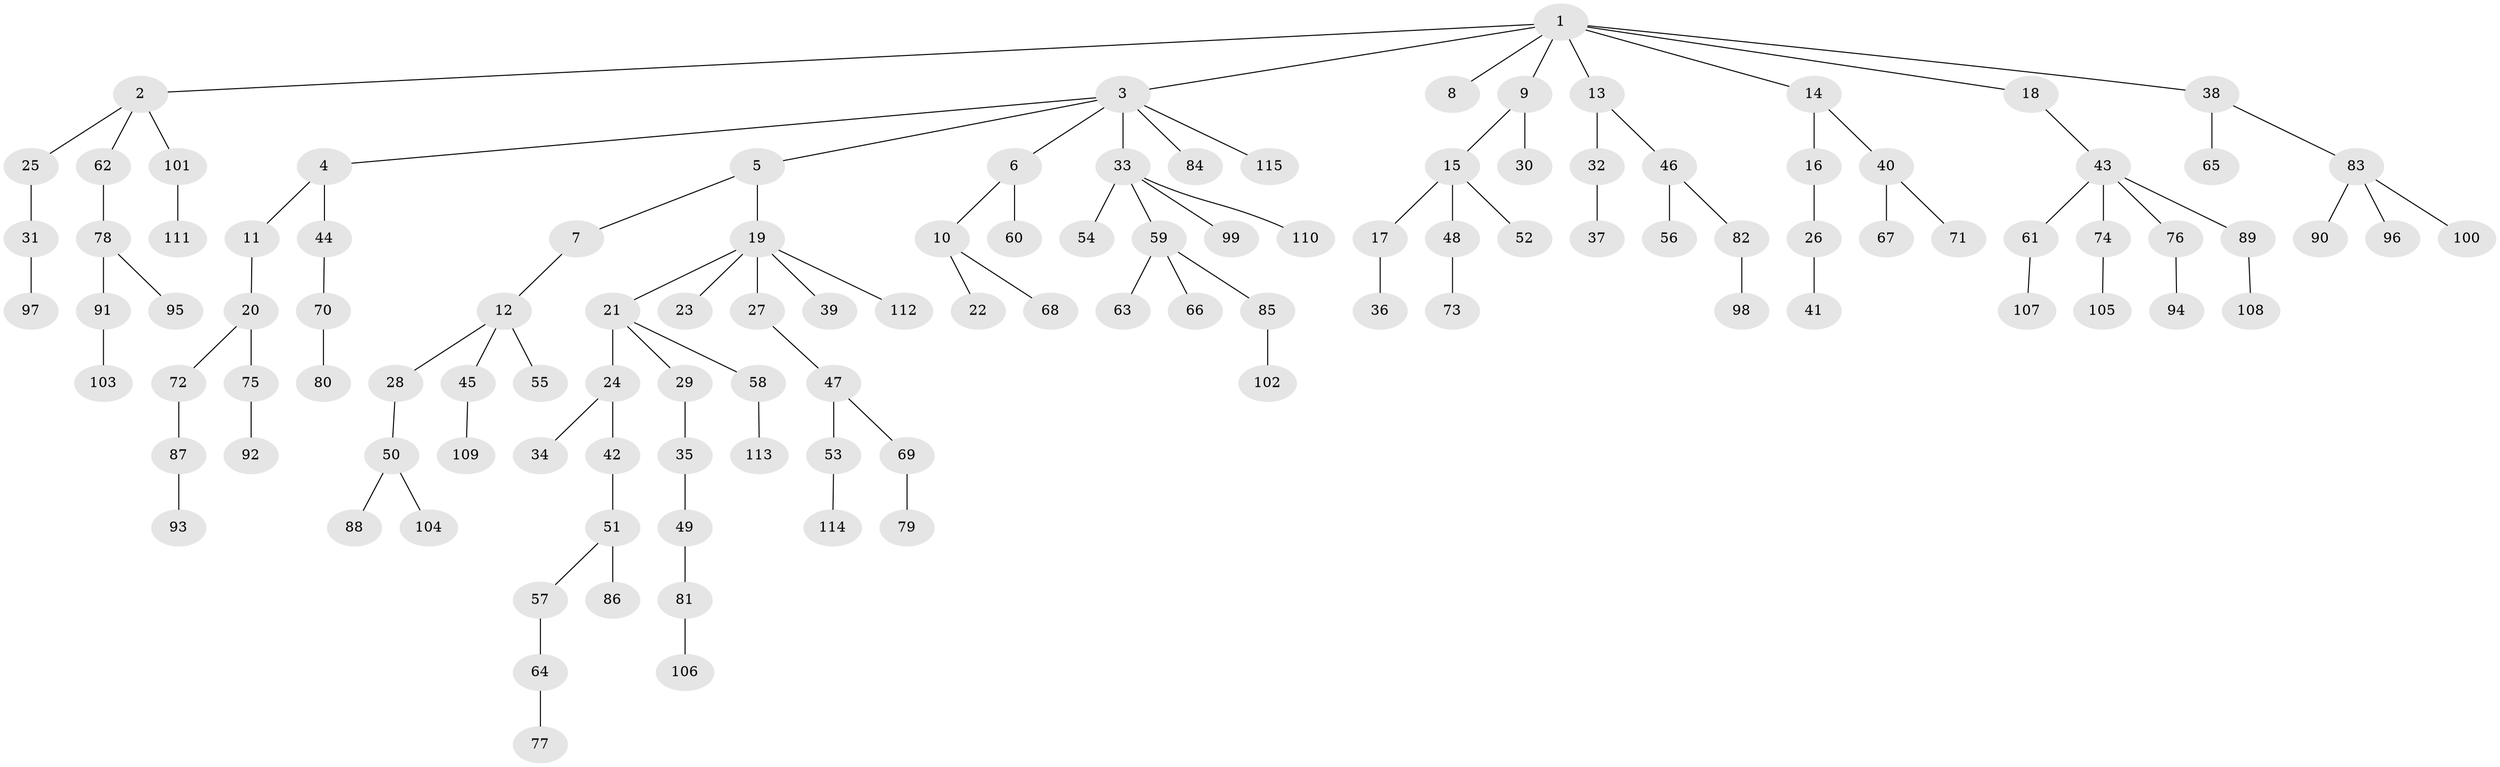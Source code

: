 // coarse degree distribution, {10: 0.012987012987012988, 6: 0.025974025974025976, 3: 0.15584415584415584, 2: 0.24675324675324675, 1: 0.5064935064935064, 4: 0.03896103896103896, 5: 0.012987012987012988}
// Generated by graph-tools (version 1.1) at 2025/42/03/06/25 10:42:04]
// undirected, 115 vertices, 114 edges
graph export_dot {
graph [start="1"]
  node [color=gray90,style=filled];
  1;
  2;
  3;
  4;
  5;
  6;
  7;
  8;
  9;
  10;
  11;
  12;
  13;
  14;
  15;
  16;
  17;
  18;
  19;
  20;
  21;
  22;
  23;
  24;
  25;
  26;
  27;
  28;
  29;
  30;
  31;
  32;
  33;
  34;
  35;
  36;
  37;
  38;
  39;
  40;
  41;
  42;
  43;
  44;
  45;
  46;
  47;
  48;
  49;
  50;
  51;
  52;
  53;
  54;
  55;
  56;
  57;
  58;
  59;
  60;
  61;
  62;
  63;
  64;
  65;
  66;
  67;
  68;
  69;
  70;
  71;
  72;
  73;
  74;
  75;
  76;
  77;
  78;
  79;
  80;
  81;
  82;
  83;
  84;
  85;
  86;
  87;
  88;
  89;
  90;
  91;
  92;
  93;
  94;
  95;
  96;
  97;
  98;
  99;
  100;
  101;
  102;
  103;
  104;
  105;
  106;
  107;
  108;
  109;
  110;
  111;
  112;
  113;
  114;
  115;
  1 -- 2;
  1 -- 3;
  1 -- 8;
  1 -- 9;
  1 -- 13;
  1 -- 14;
  1 -- 18;
  1 -- 38;
  2 -- 25;
  2 -- 62;
  2 -- 101;
  3 -- 4;
  3 -- 5;
  3 -- 6;
  3 -- 33;
  3 -- 84;
  3 -- 115;
  4 -- 11;
  4 -- 44;
  5 -- 7;
  5 -- 19;
  6 -- 10;
  6 -- 60;
  7 -- 12;
  9 -- 15;
  9 -- 30;
  10 -- 22;
  10 -- 68;
  11 -- 20;
  12 -- 28;
  12 -- 45;
  12 -- 55;
  13 -- 32;
  13 -- 46;
  14 -- 16;
  14 -- 40;
  15 -- 17;
  15 -- 48;
  15 -- 52;
  16 -- 26;
  17 -- 36;
  18 -- 43;
  19 -- 21;
  19 -- 23;
  19 -- 27;
  19 -- 39;
  19 -- 112;
  20 -- 72;
  20 -- 75;
  21 -- 24;
  21 -- 29;
  21 -- 58;
  24 -- 34;
  24 -- 42;
  25 -- 31;
  26 -- 41;
  27 -- 47;
  28 -- 50;
  29 -- 35;
  31 -- 97;
  32 -- 37;
  33 -- 54;
  33 -- 59;
  33 -- 99;
  33 -- 110;
  35 -- 49;
  38 -- 65;
  38 -- 83;
  40 -- 67;
  40 -- 71;
  42 -- 51;
  43 -- 61;
  43 -- 74;
  43 -- 76;
  43 -- 89;
  44 -- 70;
  45 -- 109;
  46 -- 56;
  46 -- 82;
  47 -- 53;
  47 -- 69;
  48 -- 73;
  49 -- 81;
  50 -- 88;
  50 -- 104;
  51 -- 57;
  51 -- 86;
  53 -- 114;
  57 -- 64;
  58 -- 113;
  59 -- 63;
  59 -- 66;
  59 -- 85;
  61 -- 107;
  62 -- 78;
  64 -- 77;
  69 -- 79;
  70 -- 80;
  72 -- 87;
  74 -- 105;
  75 -- 92;
  76 -- 94;
  78 -- 91;
  78 -- 95;
  81 -- 106;
  82 -- 98;
  83 -- 90;
  83 -- 96;
  83 -- 100;
  85 -- 102;
  87 -- 93;
  89 -- 108;
  91 -- 103;
  101 -- 111;
}
